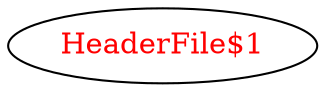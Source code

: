 digraph dependencyGraph {
 concentrate=true;
 ranksep="2.0";
 rankdir="LR"; 
 splines="ortho";
"HeaderFile$1" [fontcolor="red"];
}